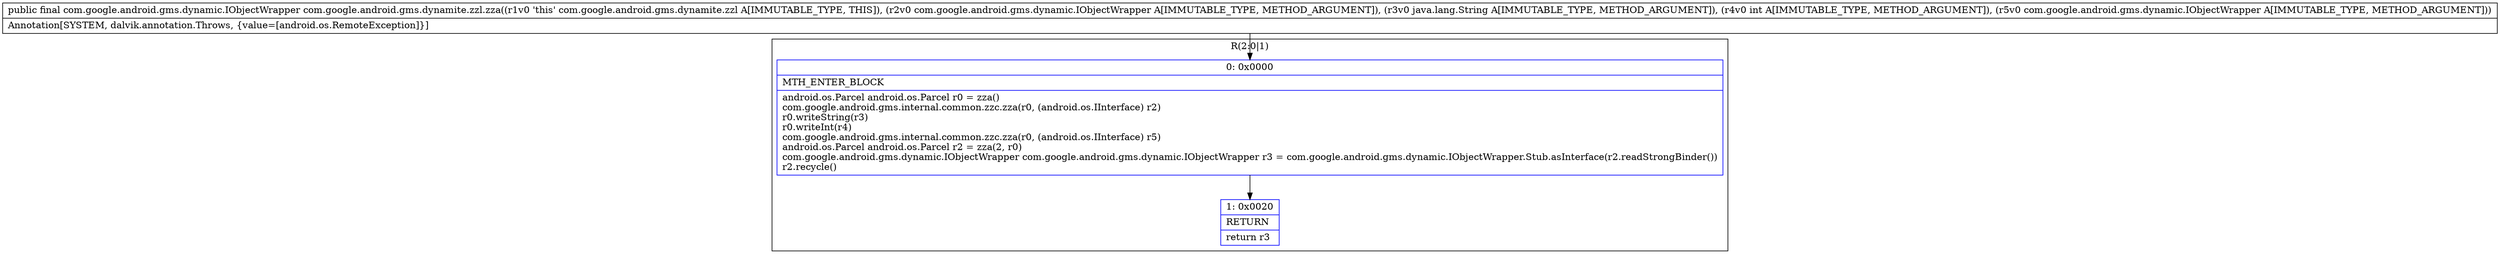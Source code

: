 digraph "CFG forcom.google.android.gms.dynamite.zzl.zza(Lcom\/google\/android\/gms\/dynamic\/IObjectWrapper;Ljava\/lang\/String;ILcom\/google\/android\/gms\/dynamic\/IObjectWrapper;)Lcom\/google\/android\/gms\/dynamic\/IObjectWrapper;" {
subgraph cluster_Region_1117423741 {
label = "R(2:0|1)";
node [shape=record,color=blue];
Node_0 [shape=record,label="{0\:\ 0x0000|MTH_ENTER_BLOCK\l|android.os.Parcel android.os.Parcel r0 = zza()\lcom.google.android.gms.internal.common.zzc.zza(r0, (android.os.IInterface) r2)\lr0.writeString(r3)\lr0.writeInt(r4)\lcom.google.android.gms.internal.common.zzc.zza(r0, (android.os.IInterface) r5)\landroid.os.Parcel android.os.Parcel r2 = zza(2, r0)\lcom.google.android.gms.dynamic.IObjectWrapper com.google.android.gms.dynamic.IObjectWrapper r3 = com.google.android.gms.dynamic.IObjectWrapper.Stub.asInterface(r2.readStrongBinder())\lr2.recycle()\l}"];
Node_1 [shape=record,label="{1\:\ 0x0020|RETURN\l|return r3\l}"];
}
MethodNode[shape=record,label="{public final com.google.android.gms.dynamic.IObjectWrapper com.google.android.gms.dynamite.zzl.zza((r1v0 'this' com.google.android.gms.dynamite.zzl A[IMMUTABLE_TYPE, THIS]), (r2v0 com.google.android.gms.dynamic.IObjectWrapper A[IMMUTABLE_TYPE, METHOD_ARGUMENT]), (r3v0 java.lang.String A[IMMUTABLE_TYPE, METHOD_ARGUMENT]), (r4v0 int A[IMMUTABLE_TYPE, METHOD_ARGUMENT]), (r5v0 com.google.android.gms.dynamic.IObjectWrapper A[IMMUTABLE_TYPE, METHOD_ARGUMENT]))  | Annotation[SYSTEM, dalvik.annotation.Throws, \{value=[android.os.RemoteException]\}]\l}"];
MethodNode -> Node_0;
Node_0 -> Node_1;
}


